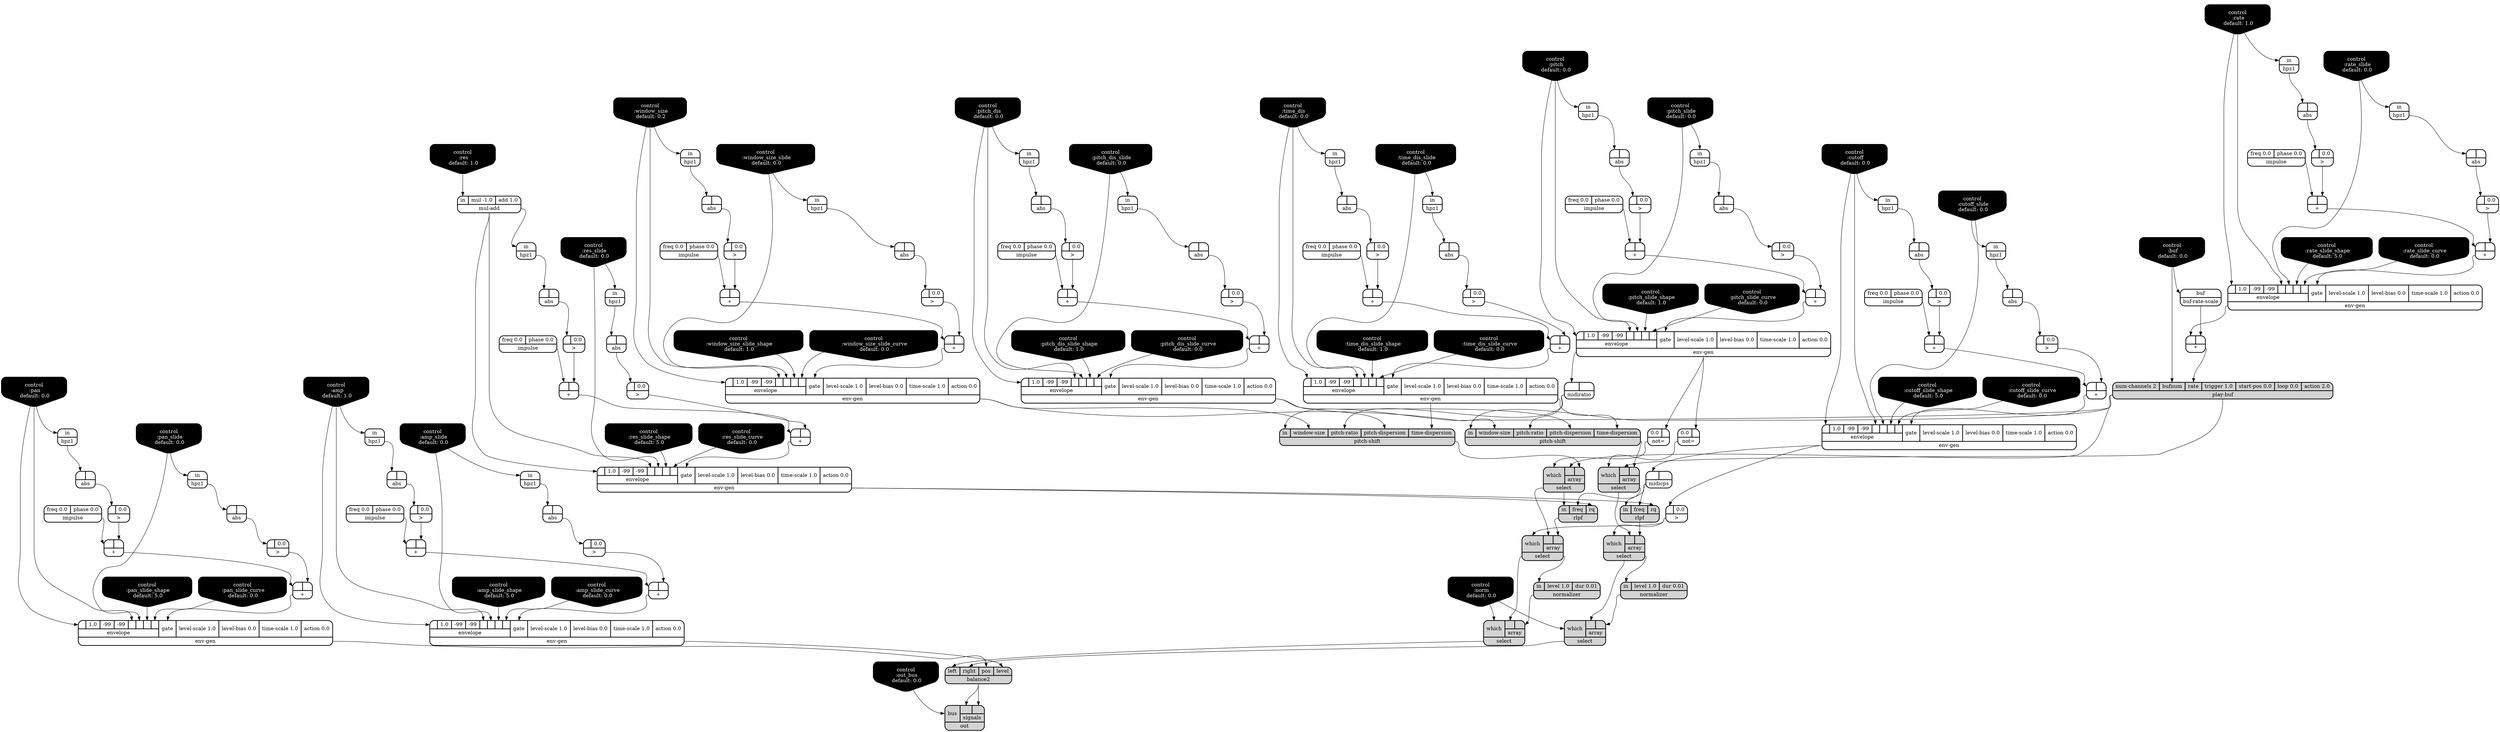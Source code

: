 digraph synthdef {
78 [label = "{{ <a> |<b> } |<__UG_NAME__>* }" style="bold, rounded" shape=record rankdir=LR];
48 [label = "{{ <a> |<b> } |<__UG_NAME__>+ }" style="bold, rounded" shape=record rankdir=LR];
54 [label = "{{ <a> |<b> } |<__UG_NAME__>+ }" style="bold, rounded" shape=record rankdir=LR];
62 [label = "{{ <a> |<b> } |<__UG_NAME__>+ }" style="bold, rounded" shape=record rankdir=LR];
64 [label = "{{ <a> |<b> } |<__UG_NAME__>+ }" style="bold, rounded" shape=record rankdir=LR];
71 [label = "{{ <a> |<b> } |<__UG_NAME__>+ }" style="bold, rounded" shape=record rankdir=LR];
75 [label = "{{ <a> |<b> } |<__UG_NAME__>+ }" style="bold, rounded" shape=record rankdir=LR];
83 [label = "{{ <a> |<b> } |<__UG_NAME__>+ }" style="bold, rounded" shape=record rankdir=LR];
86 [label = "{{ <a> |<b> } |<__UG_NAME__>+ }" style="bold, rounded" shape=record rankdir=LR];
90 [label = "{{ <a> |<b> } |<__UG_NAME__>+ }" style="bold, rounded" shape=record rankdir=LR];
93 [label = "{{ <a> |<b> } |<__UG_NAME__>+ }" style="bold, rounded" shape=record rankdir=LR];
97 [label = "{{ <a> |<b> } |<__UG_NAME__>+ }" style="bold, rounded" shape=record rankdir=LR];
105 [label = "{{ <a> |<b> } |<__UG_NAME__>+ }" style="bold, rounded" shape=record rankdir=LR];
109 [label = "{{ <a> |<b> } |<__UG_NAME__>+ }" style="bold, rounded" shape=record rankdir=LR];
117 [label = "{{ <a> |<b> } |<__UG_NAME__>+ }" style="bold, rounded" shape=record rankdir=LR];
121 [label = "{{ <a> |<b> } |<__UG_NAME__>+ }" style="bold, rounded" shape=record rankdir=LR];
128 [label = "{{ <a> |<b> } |<__UG_NAME__>+ }" style="bold, rounded" shape=record rankdir=LR];
143 [label = "{{ <a> |<b> } |<__UG_NAME__>+ }" style="bold, rounded" shape=record rankdir=LR];
148 [label = "{{ <a> |<b> } |<__UG_NAME__>+ }" style="bold, rounded" shape=record rankdir=LR];
43 [label = "{{ <a> |<b> 0.0} |<__UG_NAME__>\> }" style="bold, rounded" shape=record rankdir=LR];
47 [label = "{{ <a> |<b> 0.0} |<__UG_NAME__>\> }" style="bold, rounded" shape=record rankdir=LR];
53 [label = "{{ <a> |<b> 0.0} |<__UG_NAME__>\> }" style="bold, rounded" shape=record rankdir=LR];
57 [label = "{{ <a> |<b> 0.0} |<__UG_NAME__>\> }" style="bold, rounded" shape=record rankdir=LR];
61 [label = "{{ <a> |<b> 0.0} |<__UG_NAME__>\> }" style="bold, rounded" shape=record rankdir=LR];
63 [label = "{{ <a> |<b> 0.0} |<__UG_NAME__>\> }" style="bold, rounded" shape=record rankdir=LR];
70 [label = "{{ <a> |<b> 0.0} |<__UG_NAME__>\> }" style="bold, rounded" shape=record rankdir=LR];
74 [label = "{{ <a> |<b> 0.0} |<__UG_NAME__>\> }" style="bold, rounded" shape=record rankdir=LR];
82 [label = "{{ <a> |<b> 0.0} |<__UG_NAME__>\> }" style="bold, rounded" shape=record rankdir=LR];
89 [label = "{{ <a> |<b> 0.0} |<__UG_NAME__>\> }" style="bold, rounded" shape=record rankdir=LR];
96 [label = "{{ <a> |<b> 0.0} |<__UG_NAME__>\> }" style="bold, rounded" shape=record rankdir=LR];
104 [label = "{{ <a> |<b> 0.0} |<__UG_NAME__>\> }" style="bold, rounded" shape=record rankdir=LR];
108 [label = "{{ <a> |<b> 0.0} |<__UG_NAME__>\> }" style="bold, rounded" shape=record rankdir=LR];
116 [label = "{{ <a> |<b> 0.0} |<__UG_NAME__>\> }" style="bold, rounded" shape=record rankdir=LR];
120 [label = "{{ <a> |<b> 0.0} |<__UG_NAME__>\> }" style="bold, rounded" shape=record rankdir=LR];
127 [label = "{{ <a> |<b> 0.0} |<__UG_NAME__>\> }" style="bold, rounded" shape=record rankdir=LR];
130 [label = "{{ <a> |<b> 0.0} |<__UG_NAME__>\> }" style="bold, rounded" shape=record rankdir=LR];
142 [label = "{{ <a> |<b> 0.0} |<__UG_NAME__>\> }" style="bold, rounded" shape=record rankdir=LR];
147 [label = "{{ <a> |<b> 0.0} |<__UG_NAME__>\> }" style="bold, rounded" shape=record rankdir=LR];
40 [label = "{{ <a> |<b> } |<__UG_NAME__>abs }" style="bold, rounded" shape=record rankdir=LR];
42 [label = "{{ <a> |<b> } |<__UG_NAME__>abs }" style="bold, rounded" shape=record rankdir=LR];
46 [label = "{{ <a> |<b> } |<__UG_NAME__>abs }" style="bold, rounded" shape=record rankdir=LR];
52 [label = "{{ <a> |<b> } |<__UG_NAME__>abs }" style="bold, rounded" shape=record rankdir=LR];
56 [label = "{{ <a> |<b> } |<__UG_NAME__>abs }" style="bold, rounded" shape=record rankdir=LR];
60 [label = "{{ <a> |<b> } |<__UG_NAME__>abs }" style="bold, rounded" shape=record rankdir=LR];
69 [label = "{{ <a> |<b> } |<__UG_NAME__>abs }" style="bold, rounded" shape=record rankdir=LR];
73 [label = "{{ <a> |<b> } |<__UG_NAME__>abs }" style="bold, rounded" shape=record rankdir=LR];
81 [label = "{{ <a> |<b> } |<__UG_NAME__>abs }" style="bold, rounded" shape=record rankdir=LR];
88 [label = "{{ <a> |<b> } |<__UG_NAME__>abs }" style="bold, rounded" shape=record rankdir=LR];
95 [label = "{{ <a> |<b> } |<__UG_NAME__>abs }" style="bold, rounded" shape=record rankdir=LR];
103 [label = "{{ <a> |<b> } |<__UG_NAME__>abs }" style="bold, rounded" shape=record rankdir=LR];
107 [label = "{{ <a> |<b> } |<__UG_NAME__>abs }" style="bold, rounded" shape=record rankdir=LR];
115 [label = "{{ <a> |<b> } |<__UG_NAME__>abs }" style="bold, rounded" shape=record rankdir=LR];
119 [label = "{{ <a> |<b> } |<__UG_NAME__>abs }" style="bold, rounded" shape=record rankdir=LR];
126 [label = "{{ <a> |<b> } |<__UG_NAME__>abs }" style="bold, rounded" shape=record rankdir=LR];
131 [label = "{{ <a> |<b> } |<__UG_NAME__>abs }" style="bold, rounded" shape=record rankdir=LR];
146 [label = "{{ <a> |<b> } |<__UG_NAME__>abs }" style="bold, rounded" shape=record rankdir=LR];
150 [label = "{{ <left> left|<right> right|<pos> pos|<level> level} |<__UG_NAME__>balance2 }" style="filled, bold, rounded"  shape=record rankdir=LR];
77 [label = "{{ <buf> buf} |<__UG_NAME__>buf-rate-scale }" style="bold, rounded" shape=record rankdir=LR];
0 [label = "control
 :buf
 default: 0.0" shape=invhouse style="rounded, filled, bold" fillcolor=black fontcolor=white ]; 
1 [label = "control
 :amp
 default: 1.0" shape=invhouse style="rounded, filled, bold" fillcolor=black fontcolor=white ]; 
2 [label = "control
 :amp_slide
 default: 0.0" shape=invhouse style="rounded, filled, bold" fillcolor=black fontcolor=white ]; 
3 [label = "control
 :amp_slide_shape
 default: 5.0" shape=invhouse style="rounded, filled, bold" fillcolor=black fontcolor=white ]; 
4 [label = "control
 :amp_slide_curve
 default: 0.0" shape=invhouse style="rounded, filled, bold" fillcolor=black fontcolor=white ]; 
5 [label = "control
 :pan
 default: 0.0" shape=invhouse style="rounded, filled, bold" fillcolor=black fontcolor=white ]; 
6 [label = "control
 :pan_slide
 default: 0.0" shape=invhouse style="rounded, filled, bold" fillcolor=black fontcolor=white ]; 
7 [label = "control
 :pan_slide_shape
 default: 5.0" shape=invhouse style="rounded, filled, bold" fillcolor=black fontcolor=white ]; 
8 [label = "control
 :pan_slide_curve
 default: 0.0" shape=invhouse style="rounded, filled, bold" fillcolor=black fontcolor=white ]; 
9 [label = "control
 :cutoff
 default: 0.0" shape=invhouse style="rounded, filled, bold" fillcolor=black fontcolor=white ]; 
10 [label = "control
 :cutoff_slide
 default: 0.0" shape=invhouse style="rounded, filled, bold" fillcolor=black fontcolor=white ]; 
11 [label = "control
 :cutoff_slide_shape
 default: 5.0" shape=invhouse style="rounded, filled, bold" fillcolor=black fontcolor=white ]; 
12 [label = "control
 :cutoff_slide_curve
 default: 0.0" shape=invhouse style="rounded, filled, bold" fillcolor=black fontcolor=white ]; 
13 [label = "control
 :res
 default: 1.0" shape=invhouse style="rounded, filled, bold" fillcolor=black fontcolor=white ]; 
14 [label = "control
 :res_slide
 default: 0.0" shape=invhouse style="rounded, filled, bold" fillcolor=black fontcolor=white ]; 
15 [label = "control
 :res_slide_shape
 default: 5.0" shape=invhouse style="rounded, filled, bold" fillcolor=black fontcolor=white ]; 
16 [label = "control
 :res_slide_curve
 default: 0.0" shape=invhouse style="rounded, filled, bold" fillcolor=black fontcolor=white ]; 
17 [label = "control
 :rate
 default: 1.0" shape=invhouse style="rounded, filled, bold" fillcolor=black fontcolor=white ]; 
18 [label = "control
 :rate_slide
 default: 0.0" shape=invhouse style="rounded, filled, bold" fillcolor=black fontcolor=white ]; 
19 [label = "control
 :rate_slide_shape
 default: 5.0" shape=invhouse style="rounded, filled, bold" fillcolor=black fontcolor=white ]; 
20 [label = "control
 :rate_slide_curve
 default: 0.0" shape=invhouse style="rounded, filled, bold" fillcolor=black fontcolor=white ]; 
21 [label = "control
 :norm
 default: 0.0" shape=invhouse style="rounded, filled, bold" fillcolor=black fontcolor=white ]; 
22 [label = "control
 :pitch
 default: 0.0" shape=invhouse style="rounded, filled, bold" fillcolor=black fontcolor=white ]; 
23 [label = "control
 :pitch_slide
 default: 0.0" shape=invhouse style="rounded, filled, bold" fillcolor=black fontcolor=white ]; 
24 [label = "control
 :pitch_slide_shape
 default: 1.0" shape=invhouse style="rounded, filled, bold" fillcolor=black fontcolor=white ]; 
25 [label = "control
 :pitch_slide_curve
 default: 0.0" shape=invhouse style="rounded, filled, bold" fillcolor=black fontcolor=white ]; 
26 [label = "control
 :window_size
 default: 0.2" shape=invhouse style="rounded, filled, bold" fillcolor=black fontcolor=white ]; 
27 [label = "control
 :window_size_slide
 default: 0.0" shape=invhouse style="rounded, filled, bold" fillcolor=black fontcolor=white ]; 
28 [label = "control
 :window_size_slide_shape
 default: 1.0" shape=invhouse style="rounded, filled, bold" fillcolor=black fontcolor=white ]; 
29 [label = "control
 :window_size_slide_curve
 default: 0.0" shape=invhouse style="rounded, filled, bold" fillcolor=black fontcolor=white ]; 
30 [label = "control
 :pitch_dis
 default: 0.0" shape=invhouse style="rounded, filled, bold" fillcolor=black fontcolor=white ]; 
31 [label = "control
 :pitch_dis_slide
 default: 0.0" shape=invhouse style="rounded, filled, bold" fillcolor=black fontcolor=white ]; 
32 [label = "control
 :pitch_dis_slide_shape
 default: 1.0" shape=invhouse style="rounded, filled, bold" fillcolor=black fontcolor=white ]; 
33 [label = "control
 :pitch_dis_slide_curve
 default: 0.0" shape=invhouse style="rounded, filled, bold" fillcolor=black fontcolor=white ]; 
34 [label = "control
 :time_dis
 default: 0.0" shape=invhouse style="rounded, filled, bold" fillcolor=black fontcolor=white ]; 
35 [label = "control
 :time_dis_slide
 default: 0.0" shape=invhouse style="rounded, filled, bold" fillcolor=black fontcolor=white ]; 
36 [label = "control
 :time_dis_slide_shape
 default: 1.0" shape=invhouse style="rounded, filled, bold" fillcolor=black fontcolor=white ]; 
37 [label = "control
 :time_dis_slide_curve
 default: 0.0" shape=invhouse style="rounded, filled, bold" fillcolor=black fontcolor=white ]; 
38 [label = "control
 :out_bus
 default: 0.0" shape=invhouse style="rounded, filled, bold" fillcolor=black fontcolor=white ]; 
65 [label = "{{ {{<envelope___control___0>|1.0|-99|-99|<envelope___control___4>|<envelope___control___5>|<envelope___control___6>|<envelope___control___7>}|envelope}|<gate> gate|<level____scale> level-scale 1.0|<level____bias> level-bias 0.0|<time____scale> time-scale 1.0|<action> action 0.0} |<__UG_NAME__>env-gen }" style="bold, rounded" shape=record rankdir=LR];
76 [label = "{{ {{<envelope___control___0>|1.0|-99|-99|<envelope___control___4>|<envelope___control___5>|<envelope___control___6>|<envelope___control___7>}|envelope}|<gate> gate|<level____scale> level-scale 1.0|<level____bias> level-bias 0.0|<time____scale> time-scale 1.0|<action> action 0.0} |<__UG_NAME__>env-gen }" style="bold, rounded" shape=record rankdir=LR];
84 [label = "{{ {{<envelope___control___0>|1.0|-99|-99|<envelope___control___4>|<envelope___control___5>|<envelope___control___6>|<envelope___control___7>}|envelope}|<gate> gate|<level____scale> level-scale 1.0|<level____bias> level-bias 0.0|<time____scale> time-scale 1.0|<action> action 0.0} |<__UG_NAME__>env-gen }" style="bold, rounded" shape=record rankdir=LR];
91 [label = "{{ {{<envelope___control___0>|1.0|-99|-99|<envelope___control___4>|<envelope___control___5>|<envelope___control___6>|<envelope___control___7>}|envelope}|<gate> gate|<level____scale> level-scale 1.0|<level____bias> level-bias 0.0|<time____scale> time-scale 1.0|<action> action 0.0} |<__UG_NAME__>env-gen }" style="bold, rounded" shape=record rankdir=LR];
98 [label = "{{ {{<envelope___control___0>|1.0|-99|-99|<envelope___control___4>|<envelope___control___5>|<envelope___control___6>|<envelope___control___7>}|envelope}|<gate> gate|<level____scale> level-scale 1.0|<level____bias> level-bias 0.0|<time____scale> time-scale 1.0|<action> action 0.0} |<__UG_NAME__>env-gen }" style="bold, rounded" shape=record rankdir=LR];
110 [label = "{{ {{<envelope___control___0>|1.0|-99|-99|<envelope___control___4>|<envelope___control___5>|<envelope___control___6>|<envelope___control___7>}|envelope}|<gate> gate|<level____scale> level-scale 1.0|<level____bias> level-bias 0.0|<time____scale> time-scale 1.0|<action> action 0.0} |<__UG_NAME__>env-gen }" style="bold, rounded" shape=record rankdir=LR];
122 [label = "{{ {{<envelope___mul____add___0>|1.0|-99|-99|<envelope___mul____add___4>|<envelope___control___5>|<envelope___control___6>|<envelope___control___7>}|envelope}|<gate> gate|<level____scale> level-scale 1.0|<level____bias> level-bias 0.0|<time____scale> time-scale 1.0|<action> action 0.0} |<__UG_NAME__>env-gen }" style="bold, rounded" shape=record rankdir=LR];
144 [label = "{{ {{<envelope___control___0>|1.0|-99|-99|<envelope___control___4>|<envelope___control___5>|<envelope___control___6>|<envelope___control___7>}|envelope}|<gate> gate|<level____scale> level-scale 1.0|<level____bias> level-bias 0.0|<time____scale> time-scale 1.0|<action> action 0.0} |<__UG_NAME__>env-gen }" style="bold, rounded" shape=record rankdir=LR];
149 [label = "{{ {{<envelope___control___0>|1.0|-99|-99|<envelope___control___4>|<envelope___control___5>|<envelope___control___6>|<envelope___control___7>}|envelope}|<gate> gate|<level____scale> level-scale 1.0|<level____bias> level-bias 0.0|<time____scale> time-scale 1.0|<action> action 0.0} |<__UG_NAME__>env-gen }" style="bold, rounded" shape=record rankdir=LR];
39 [label = "{{ <in> in} |<__UG_NAME__>hpz1 }" style="bold, rounded" shape=record rankdir=LR];
41 [label = "{{ <in> in} |<__UG_NAME__>hpz1 }" style="bold, rounded" shape=record rankdir=LR];
45 [label = "{{ <in> in} |<__UG_NAME__>hpz1 }" style="bold, rounded" shape=record rankdir=LR];
51 [label = "{{ <in> in} |<__UG_NAME__>hpz1 }" style="bold, rounded" shape=record rankdir=LR];
55 [label = "{{ <in> in} |<__UG_NAME__>hpz1 }" style="bold, rounded" shape=record rankdir=LR];
59 [label = "{{ <in> in} |<__UG_NAME__>hpz1 }" style="bold, rounded" shape=record rankdir=LR];
68 [label = "{{ <in> in} |<__UG_NAME__>hpz1 }" style="bold, rounded" shape=record rankdir=LR];
72 [label = "{{ <in> in} |<__UG_NAME__>hpz1 }" style="bold, rounded" shape=record rankdir=LR];
80 [label = "{{ <in> in} |<__UG_NAME__>hpz1 }" style="bold, rounded" shape=record rankdir=LR];
87 [label = "{{ <in> in} |<__UG_NAME__>hpz1 }" style="bold, rounded" shape=record rankdir=LR];
94 [label = "{{ <in> in} |<__UG_NAME__>hpz1 }" style="bold, rounded" shape=record rankdir=LR];
102 [label = "{{ <in> in} |<__UG_NAME__>hpz1 }" style="bold, rounded" shape=record rankdir=LR];
106 [label = "{{ <in> in} |<__UG_NAME__>hpz1 }" style="bold, rounded" shape=record rankdir=LR];
114 [label = "{{ <in> in} |<__UG_NAME__>hpz1 }" style="bold, rounded" shape=record rankdir=LR];
118 [label = "{{ <in> in} |<__UG_NAME__>hpz1 }" style="bold, rounded" shape=record rankdir=LR];
125 [label = "{{ <in> in} |<__UG_NAME__>hpz1 }" style="bold, rounded" shape=record rankdir=LR];
129 [label = "{{ <in> in} |<__UG_NAME__>hpz1 }" style="bold, rounded" shape=record rankdir=LR];
145 [label = "{{ <in> in} |<__UG_NAME__>hpz1 }" style="bold, rounded" shape=record rankdir=LR];
44 [label = "{{ <freq> freq 0.0|<phase> phase 0.0} |<__UG_NAME__>impulse }" style="bold, rounded" shape=record rankdir=LR];
49 [label = "{{ <freq> freq 0.0|<phase> phase 0.0} |<__UG_NAME__>impulse }" style="bold, rounded" shape=record rankdir=LR];
50 [label = "{{ <freq> freq 0.0|<phase> phase 0.0} |<__UG_NAME__>impulse }" style="bold, rounded" shape=record rankdir=LR];
58 [label = "{{ <freq> freq 0.0|<phase> phase 0.0} |<__UG_NAME__>impulse }" style="bold, rounded" shape=record rankdir=LR];
67 [label = "{{ <freq> freq 0.0|<phase> phase 0.0} |<__UG_NAME__>impulse }" style="bold, rounded" shape=record rankdir=LR];
92 [label = "{{ <freq> freq 0.0|<phase> phase 0.0} |<__UG_NAME__>impulse }" style="bold, rounded" shape=record rankdir=LR];
101 [label = "{{ <freq> freq 0.0|<phase> phase 0.0} |<__UG_NAME__>impulse }" style="bold, rounded" shape=record rankdir=LR];
112 [label = "{{ <freq> freq 0.0|<phase> phase 0.0} |<__UG_NAME__>impulse }" style="bold, rounded" shape=record rankdir=LR];
124 [label = "{{ <freq> freq 0.0|<phase> phase 0.0} |<__UG_NAME__>impulse }" style="bold, rounded" shape=record rankdir=LR];
111 [label = "{{ <a> |<b> } |<__UG_NAME__>midicps }" style="bold, rounded" shape=record rankdir=LR];
85 [label = "{{ <a> |<b> } |<__UG_NAME__>midiratio }" style="bold, rounded" shape=record rankdir=LR];
113 [label = "{{ <in> in|<mul> mul -1.0|<add> add 1.0} |<__UG_NAME__>mul-add }" style="bold, rounded" shape=record rankdir=LR];
134 [label = "{{ <in> in|<level> level 1.0|<dur> dur 0.01} |<__UG_NAME__>normalizer }" style="filled, bold, rounded"  shape=record rankdir=LR];
140 [label = "{{ <in> in|<level> level 1.0|<dur> dur 0.01} |<__UG_NAME__>normalizer }" style="filled, bold, rounded"  shape=record rankdir=LR];
66 [label = "{{ <a> 0.0|<b> } |<__UG_NAME__>not= }" style="bold, rounded" shape=record rankdir=LR];
132 [label = "{{ <a> 0.0|<b> } |<__UG_NAME__>not= }" style="bold, rounded" shape=record rankdir=LR];
151 [label = "{{ <bus> bus|{{<signals___balance2___0>|<signals___balance2___1>}|signals}} |<__UG_NAME__>out }" style="filled, bold, rounded"  shape=record rankdir=LR];
99 [label = "{{ <in> in|<window____size> window-size|<pitch____ratio> pitch-ratio|<pitch____dispersion> pitch-dispersion|<time____dispersion> time-dispersion} |<__UG_NAME__>pitch-shift }" style="filled, bold, rounded"  shape=record rankdir=LR];
136 [label = "{{ <in> in|<window____size> window-size|<pitch____ratio> pitch-ratio|<pitch____dispersion> pitch-dispersion|<time____dispersion> time-dispersion} |<__UG_NAME__>pitch-shift }" style="filled, bold, rounded"  shape=record rankdir=LR];
79 [label = "{{ <num____channels> num-channels 2|<bufnum> bufnum|<rate> rate|<trigger> trigger 1.0|<start____pos> start-pos 0.0|<loop> loop 0.0|<action> action 2.0} |<__UG_NAME__>play-buf }" style="filled, bold, rounded"  shape=record rankdir=LR];
123 [label = "{{ <in> in|<freq> freq|<rq> rq} |<__UG_NAME__>rlpf }" style="filled, bold, rounded"  shape=record rankdir=LR];
138 [label = "{{ <in> in|<freq> freq|<rq> rq} |<__UG_NAME__>rlpf }" style="filled, bold, rounded"  shape=record rankdir=LR];
100 [label = "{{ <which> which|{{<array___play____buf___0>|<array___pitch____shift___1>}|array}} |<__UG_NAME__>select }" style="filled, bold, rounded"  shape=record rankdir=LR];
133 [label = "{{ <which> which|{{<array___select___0>|<array___rlpf___1>}|array}} |<__UG_NAME__>select }" style="filled, bold, rounded"  shape=record rankdir=LR];
135 [label = "{{ <which> which|{{<array___select___0>|<array___normalizer___1>}|array}} |<__UG_NAME__>select }" style="filled, bold, rounded"  shape=record rankdir=LR];
137 [label = "{{ <which> which|{{<array___play____buf___0>|<array___pitch____shift___1>}|array}} |<__UG_NAME__>select }" style="filled, bold, rounded"  shape=record rankdir=LR];
139 [label = "{{ <which> which|{{<array___select___0>|<array___rlpf___1>}|array}} |<__UG_NAME__>select }" style="filled, bold, rounded"  shape=record rankdir=LR];
141 [label = "{{ <which> which|{{<array___select___0>|<array___normalizer___1>}|array}} |<__UG_NAME__>select }" style="filled, bold, rounded"  shape=record rankdir=LR];

77:__UG_NAME__ -> 78:b ;
76:__UG_NAME__ -> 78:a ;
47:__UG_NAME__ -> 48:b ;
44:__UG_NAME__ -> 48:a ;
53:__UG_NAME__ -> 54:b ;
50:__UG_NAME__ -> 54:a ;
61:__UG_NAME__ -> 62:b ;
58:__UG_NAME__ -> 62:a ;
63:__UG_NAME__ -> 64:b ;
62:__UG_NAME__ -> 64:a ;
70:__UG_NAME__ -> 71:b ;
67:__UG_NAME__ -> 71:a ;
74:__UG_NAME__ -> 75:b ;
71:__UG_NAME__ -> 75:a ;
82:__UG_NAME__ -> 83:b ;
48:__UG_NAME__ -> 83:a ;
43:__UG_NAME__ -> 86:b ;
49:__UG_NAME__ -> 86:a ;
89:__UG_NAME__ -> 90:b ;
86:__UG_NAME__ -> 90:a ;
57:__UG_NAME__ -> 93:b ;
92:__UG_NAME__ -> 93:a ;
96:__UG_NAME__ -> 97:b ;
93:__UG_NAME__ -> 97:a ;
104:__UG_NAME__ -> 105:b ;
101:__UG_NAME__ -> 105:a ;
108:__UG_NAME__ -> 109:b ;
105:__UG_NAME__ -> 109:a ;
116:__UG_NAME__ -> 117:b ;
112:__UG_NAME__ -> 117:a ;
120:__UG_NAME__ -> 121:b ;
117:__UG_NAME__ -> 121:a ;
127:__UG_NAME__ -> 128:b ;
124:__UG_NAME__ -> 128:a ;
142:__UG_NAME__ -> 143:b ;
54:__UG_NAME__ -> 143:a ;
147:__UG_NAME__ -> 148:b ;
128:__UG_NAME__ -> 148:a ;
42:__UG_NAME__ -> 43:a ;
46:__UG_NAME__ -> 47:a ;
52:__UG_NAME__ -> 53:a ;
56:__UG_NAME__ -> 57:a ;
60:__UG_NAME__ -> 61:a ;
40:__UG_NAME__ -> 63:a ;
69:__UG_NAME__ -> 70:a ;
73:__UG_NAME__ -> 74:a ;
81:__UG_NAME__ -> 82:a ;
88:__UG_NAME__ -> 89:a ;
95:__UG_NAME__ -> 96:a ;
103:__UG_NAME__ -> 104:a ;
107:__UG_NAME__ -> 108:a ;
115:__UG_NAME__ -> 116:a ;
119:__UG_NAME__ -> 120:a ;
126:__UG_NAME__ -> 127:a ;
110:__UG_NAME__ -> 130:a ;
131:__UG_NAME__ -> 142:a ;
146:__UG_NAME__ -> 147:a ;
39:__UG_NAME__ -> 40:a ;
41:__UG_NAME__ -> 42:a ;
45:__UG_NAME__ -> 46:a ;
51:__UG_NAME__ -> 52:a ;
55:__UG_NAME__ -> 56:a ;
59:__UG_NAME__ -> 60:a ;
68:__UG_NAME__ -> 69:a ;
72:__UG_NAME__ -> 73:a ;
80:__UG_NAME__ -> 81:a ;
87:__UG_NAME__ -> 88:a ;
94:__UG_NAME__ -> 95:a ;
102:__UG_NAME__ -> 103:a ;
106:__UG_NAME__ -> 107:a ;
114:__UG_NAME__ -> 115:a ;
118:__UG_NAME__ -> 119:a ;
125:__UG_NAME__ -> 126:a ;
129:__UG_NAME__ -> 131:a ;
145:__UG_NAME__ -> 146:a ;
149:__UG_NAME__ -> 150:level ;
144:__UG_NAME__ -> 150:pos ;
141:__UG_NAME__ -> 150:right ;
135:__UG_NAME__ -> 150:left ;
0:__UG_NAME__ -> 77:buf ;
64:__UG_NAME__ -> 65:gate ;
22:__UG_NAME__ -> 65:envelope___control___0 ;
22:__UG_NAME__ -> 65:envelope___control___4 ;
23:__UG_NAME__ -> 65:envelope___control___5 ;
24:__UG_NAME__ -> 65:envelope___control___6 ;
25:__UG_NAME__ -> 65:envelope___control___7 ;
75:__UG_NAME__ -> 76:gate ;
17:__UG_NAME__ -> 76:envelope___control___0 ;
17:__UG_NAME__ -> 76:envelope___control___4 ;
18:__UG_NAME__ -> 76:envelope___control___5 ;
19:__UG_NAME__ -> 76:envelope___control___6 ;
20:__UG_NAME__ -> 76:envelope___control___7 ;
83:__UG_NAME__ -> 84:gate ;
26:__UG_NAME__ -> 84:envelope___control___0 ;
26:__UG_NAME__ -> 84:envelope___control___4 ;
27:__UG_NAME__ -> 84:envelope___control___5 ;
28:__UG_NAME__ -> 84:envelope___control___6 ;
29:__UG_NAME__ -> 84:envelope___control___7 ;
90:__UG_NAME__ -> 91:gate ;
30:__UG_NAME__ -> 91:envelope___control___0 ;
30:__UG_NAME__ -> 91:envelope___control___4 ;
31:__UG_NAME__ -> 91:envelope___control___5 ;
32:__UG_NAME__ -> 91:envelope___control___6 ;
33:__UG_NAME__ -> 91:envelope___control___7 ;
97:__UG_NAME__ -> 98:gate ;
34:__UG_NAME__ -> 98:envelope___control___0 ;
34:__UG_NAME__ -> 98:envelope___control___4 ;
35:__UG_NAME__ -> 98:envelope___control___5 ;
36:__UG_NAME__ -> 98:envelope___control___6 ;
37:__UG_NAME__ -> 98:envelope___control___7 ;
109:__UG_NAME__ -> 110:gate ;
9:__UG_NAME__ -> 110:envelope___control___0 ;
9:__UG_NAME__ -> 110:envelope___control___4 ;
10:__UG_NAME__ -> 110:envelope___control___5 ;
11:__UG_NAME__ -> 110:envelope___control___6 ;
12:__UG_NAME__ -> 110:envelope___control___7 ;
121:__UG_NAME__ -> 122:gate ;
113:__UG_NAME__ -> 122:envelope___mul____add___0 ;
113:__UG_NAME__ -> 122:envelope___mul____add___4 ;
14:__UG_NAME__ -> 122:envelope___control___5 ;
15:__UG_NAME__ -> 122:envelope___control___6 ;
16:__UG_NAME__ -> 122:envelope___control___7 ;
143:__UG_NAME__ -> 144:gate ;
5:__UG_NAME__ -> 144:envelope___control___0 ;
5:__UG_NAME__ -> 144:envelope___control___4 ;
6:__UG_NAME__ -> 144:envelope___control___5 ;
7:__UG_NAME__ -> 144:envelope___control___6 ;
8:__UG_NAME__ -> 144:envelope___control___7 ;
148:__UG_NAME__ -> 149:gate ;
1:__UG_NAME__ -> 149:envelope___control___0 ;
1:__UG_NAME__ -> 149:envelope___control___4 ;
2:__UG_NAME__ -> 149:envelope___control___5 ;
3:__UG_NAME__ -> 149:envelope___control___6 ;
4:__UG_NAME__ -> 149:envelope___control___7 ;
23:__UG_NAME__ -> 39:in ;
30:__UG_NAME__ -> 41:in ;
26:__UG_NAME__ -> 45:in ;
5:__UG_NAME__ -> 51:in ;
34:__UG_NAME__ -> 55:in ;
22:__UG_NAME__ -> 59:in ;
17:__UG_NAME__ -> 68:in ;
18:__UG_NAME__ -> 72:in ;
27:__UG_NAME__ -> 80:in ;
31:__UG_NAME__ -> 87:in ;
35:__UG_NAME__ -> 94:in ;
9:__UG_NAME__ -> 102:in ;
10:__UG_NAME__ -> 106:in ;
113:__UG_NAME__ -> 114:in ;
14:__UG_NAME__ -> 118:in ;
1:__UG_NAME__ -> 125:in ;
6:__UG_NAME__ -> 129:in ;
2:__UG_NAME__ -> 145:in ;
110:__UG_NAME__ -> 111:a ;
65:__UG_NAME__ -> 85:a ;
13:__UG_NAME__ -> 113:in ;
133:__UG_NAME__ -> 134:in ;
139:__UG_NAME__ -> 140:in ;
65:__UG_NAME__ -> 66:b ;
65:__UG_NAME__ -> 132:b ;
150:__UG_NAME__ -> 151:signals___balance2___0 ;
150:__UG_NAME__ -> 151:signals___balance2___1 ;
38:__UG_NAME__ -> 151:bus ;
98:__UG_NAME__ -> 99:time____dispersion ;
91:__UG_NAME__ -> 99:pitch____dispersion ;
85:__UG_NAME__ -> 99:pitch____ratio ;
84:__UG_NAME__ -> 99:window____size ;
79:__UG_NAME__ -> 99:in ;
98:__UG_NAME__ -> 136:time____dispersion ;
91:__UG_NAME__ -> 136:pitch____dispersion ;
85:__UG_NAME__ -> 136:pitch____ratio ;
84:__UG_NAME__ -> 136:window____size ;
79:__UG_NAME__ -> 136:in ;
78:__UG_NAME__ -> 79:rate ;
0:__UG_NAME__ -> 79:bufnum ;
122:__UG_NAME__ -> 123:rq ;
111:__UG_NAME__ -> 123:freq ;
100:__UG_NAME__ -> 123:in ;
122:__UG_NAME__ -> 138:rq ;
111:__UG_NAME__ -> 138:freq ;
137:__UG_NAME__ -> 138:in ;
79:__UG_NAME__ -> 100:array___play____buf___0 ;
99:__UG_NAME__ -> 100:array___pitch____shift___1 ;
66:__UG_NAME__ -> 100:which ;
100:__UG_NAME__ -> 133:array___select___0 ;
123:__UG_NAME__ -> 133:array___rlpf___1 ;
130:__UG_NAME__ -> 133:which ;
133:__UG_NAME__ -> 135:array___select___0 ;
134:__UG_NAME__ -> 135:array___normalizer___1 ;
21:__UG_NAME__ -> 135:which ;
79:__UG_NAME__ -> 137:array___play____buf___0 ;
136:__UG_NAME__ -> 137:array___pitch____shift___1 ;
132:__UG_NAME__ -> 137:which ;
137:__UG_NAME__ -> 139:array___select___0 ;
138:__UG_NAME__ -> 139:array___rlpf___1 ;
130:__UG_NAME__ -> 139:which ;
139:__UG_NAME__ -> 141:array___select___0 ;
140:__UG_NAME__ -> 141:array___normalizer___1 ;
21:__UG_NAME__ -> 141:which ;

}